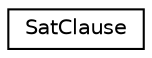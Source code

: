 digraph "Graphical Class Hierarchy"
{
 // LATEX_PDF_SIZE
  edge [fontname="Helvetica",fontsize="10",labelfontname="Helvetica",labelfontsize="10"];
  node [fontname="Helvetica",fontsize="10",shape=record];
  rankdir="LR";
  Node0 [label="SatClause",height=0.2,width=0.4,color="black", fillcolor="white", style="filled",URL="$classoperations__research_1_1sat_1_1_sat_clause.html",tooltip=" "];
}

